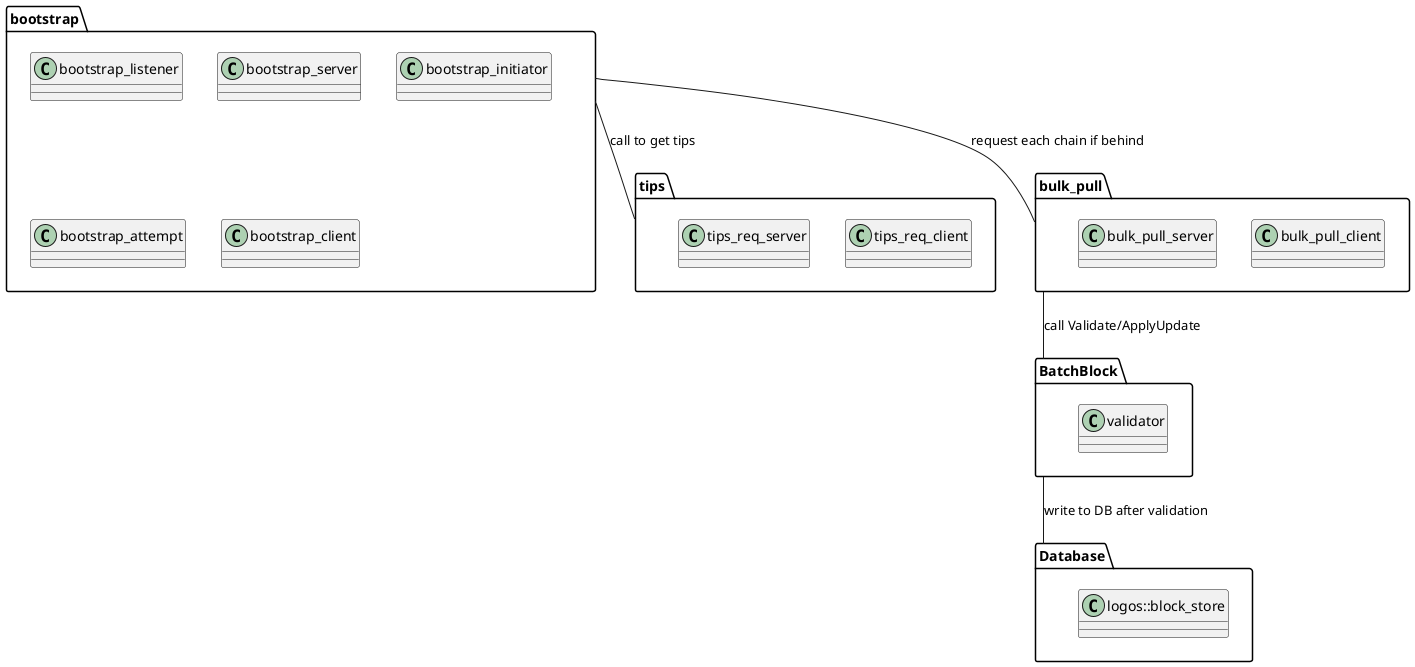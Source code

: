 @startuml
package bootstrap {
   class bootstrap_listener
   class bootstrap_server
   class bootstrap_initiator
   class bootstrap_attempt
   class bootstrap_client
}

package tips {
   class tips_req_client
   class tips_req_server
}

package bulk_pull {
   class bulk_pull_client
   class bulk_pull_server
}

package BatchBlock {
   class validator
}

package Database{
class logos::block_store
}

'bootstrap bootstrap_server -- tips tips_req_server
bootstrap -- tips : call to get tips
bootstrap -- bulk_pull : request each chain if behind
bulk_pull -- BatchBlock : call Validate/ApplyUpdate
BatchBlock -- Database : write to DB after validation
@enduml

